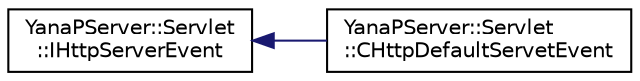 digraph "クラス階層図"
{
  edge [fontname="Helvetica",fontsize="10",labelfontname="Helvetica",labelfontsize="10"];
  node [fontname="Helvetica",fontsize="10",shape=record];
  rankdir="LR";
  Node0 [label="YanaPServer::Servlet\l::IHttpServerEvent",height=0.2,width=0.4,color="black", fillcolor="white", style="filled",URL="$class_yana_p_server_1_1_servlet_1_1_i_http_server_event.html",tooltip="HTTPサーバイベントインタフェース "];
  Node0 -> Node1 [dir="back",color="midnightblue",fontsize="10",style="solid",fontname="Helvetica"];
  Node1 [label="YanaPServer::Servlet\l::CHttpDefaultServetEvent",height=0.2,width=0.4,color="black", fillcolor="white", style="filled",URL="$class_yana_p_server_1_1_servlet_1_1_c_http_default_servet_event.html"];
}
